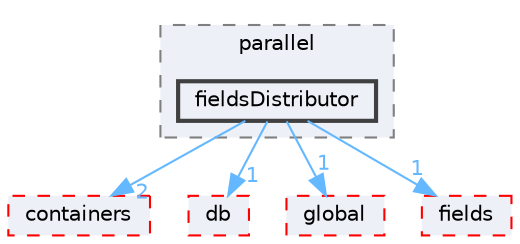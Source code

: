 digraph "src/OpenFOAM/parallel/fieldsDistributor"
{
 // LATEX_PDF_SIZE
  bgcolor="transparent";
  edge [fontname=Helvetica,fontsize=10,labelfontname=Helvetica,labelfontsize=10];
  node [fontname=Helvetica,fontsize=10,shape=box,height=0.2,width=0.4];
  compound=true
  subgraph clusterdir_71fff0203de1f57306edfc3c818a6b04 {
    graph [ bgcolor="#edf0f7", pencolor="grey50", label="parallel", fontname=Helvetica,fontsize=10 style="filled,dashed", URL="dir_71fff0203de1f57306edfc3c818a6b04.html",tooltip=""]
  dir_ba443bb98716d9e155a34bbb96e3f95e [label="fieldsDistributor", fillcolor="#edf0f7", color="grey25", style="filled,bold", URL="dir_ba443bb98716d9e155a34bbb96e3f95e.html",tooltip=""];
  }
  dir_19d0872053bde092be81d7fe3f56cbf7 [label="containers", fillcolor="#edf0f7", color="red", style="filled,dashed", URL="dir_19d0872053bde092be81d7fe3f56cbf7.html",tooltip=""];
  dir_63c634f7a7cfd679ac26c67fb30fc32f [label="db", fillcolor="#edf0f7", color="red", style="filled,dashed", URL="dir_63c634f7a7cfd679ac26c67fb30fc32f.html",tooltip=""];
  dir_8583492183f4d27c76555f8f333dd07b [label="global", fillcolor="#edf0f7", color="red", style="filled,dashed", URL="dir_8583492183f4d27c76555f8f333dd07b.html",tooltip=""];
  dir_962442b8f989d5529fab5e0f0e4ffb74 [label="fields", fillcolor="#edf0f7", color="red", style="filled,dashed", URL="dir_962442b8f989d5529fab5e0f0e4ffb74.html",tooltip=""];
  dir_ba443bb98716d9e155a34bbb96e3f95e->dir_19d0872053bde092be81d7fe3f56cbf7 [headlabel="2", labeldistance=1.5 headhref="dir_001340_000669.html" href="dir_001340_000669.html" color="steelblue1" fontcolor="steelblue1"];
  dir_ba443bb98716d9e155a34bbb96e3f95e->dir_63c634f7a7cfd679ac26c67fb30fc32f [headlabel="1", labeldistance=1.5 headhref="dir_001340_000817.html" href="dir_001340_000817.html" color="steelblue1" fontcolor="steelblue1"];
  dir_ba443bb98716d9e155a34bbb96e3f95e->dir_8583492183f4d27c76555f8f333dd07b [headlabel="1", labeldistance=1.5 headhref="dir_001340_001645.html" href="dir_001340_001645.html" color="steelblue1" fontcolor="steelblue1"];
  dir_ba443bb98716d9e155a34bbb96e3f95e->dir_962442b8f989d5529fab5e0f0e4ffb74 [headlabel="1", labeldistance=1.5 headhref="dir_001340_001335.html" href="dir_001340_001335.html" color="steelblue1" fontcolor="steelblue1"];
}
